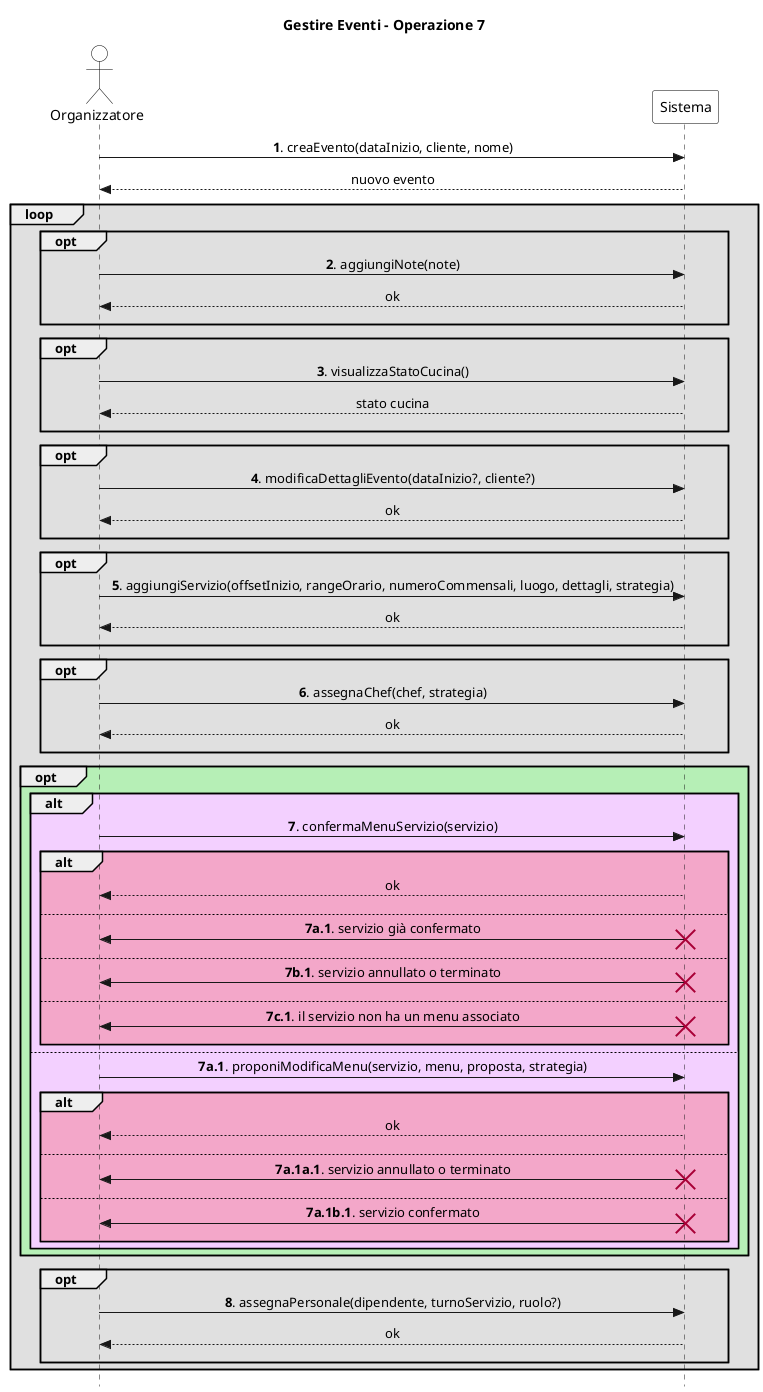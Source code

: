 @startuml
skinparam Style strictuml
skinparam SequenceMessageAlign center

skinparam sequence {
    ActorBorderColor Black
    ActorBackgroundColor White
    ParticipantBorderColor Black
    ParticipantBackgroundColor White
}

actor "Organizzatore" as org
participant Sistema

title Gestire Eventi - Operazione 7

org -> Sistema: **1**. creaEvento(dataInizio, cliente, nome)
return nuovo evento

loop #e0e0e0
    opt #e0e0e0
        org -> Sistema: **2**. aggiungiNote(note)
        return ok
        ||10||
    end

    opt #e0e0e0
        org -> Sistema: **3**. visualizzaStatoCucina()
        return stato cucina
        ||10||
    end

    opt #e0e0e0
        org -> Sistema: **4**. modificaDettagliEvento(dataInizio?, cliente?)
        return ok
        ||10||
    end

    opt #e0e0e0
        org -> Sistema: **5**. aggiungiServizio(offsetInizio, rangeOrario, numeroCommensali, luogo, dettagli, strategia)
        return ok
        ||10||
    end

    opt #e0e0e0
        org -> Sistema: **6**. assegnaChef(chef, strategia)
        return ok
        ||10||
    end

    opt #b6efb6
        alt #f3d0ff
            org -> Sistema: **7**. confermaMenuServizio(servizio)
            alt #f3a7c9
                return ok
                ||10||
            else
                org <- Sistema: **7a.1**. servizio già confermato
                destroy Sistema
                ||10||
            else
                org <- Sistema: **7b.1**. servizio annullato o terminato
                destroy Sistema
                ||10||
            else
                org <- Sistema: **7c.1**. il servizio non ha un menu associato
                destroy Sistema
                ||10||
            end
        else
            org -> Sistema: **7a.1**. proponiModificaMenu(servizio, menu, proposta, strategia)
            alt #f3a7c9
                return ok
                ||10||
            else
                org <- Sistema: **7a.1a.1**. servizio annullato o terminato
                destroy Sistema
                ||10||
            else
                org <- Sistema: **7a.1b.1**. servizio confermato
                destroy Sistema
                ||10||
            end
        end
    end

    opt #e0e0e0
        org -> Sistema: **8**. assegnaPersonale(dipendente, turnoServizio, ruolo?)
        return ok
        ||10||
    end
end
@enduml